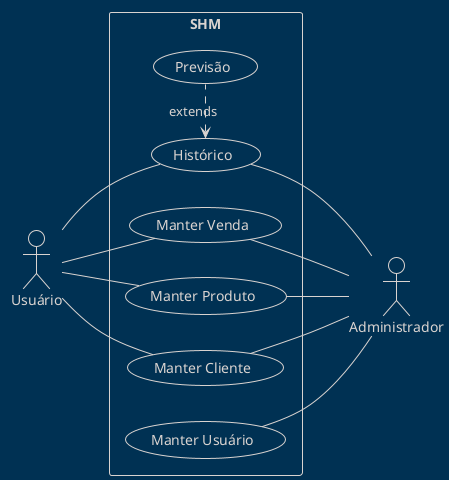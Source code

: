@startuml
!theme blueprint
left to right direction

actor "Administrador" as Admin
actor "Usuário" as User

rectangle SHM {
	Admin -up- (Manter Usuário)
	Admin -up- (Manter Cliente)
	Admin -up- (Manter Produto)
	Admin -up- (Manter Venda)
	Admin -up- (Histórico)
	(Histórico) <.right. (Previsão) : extends

	User -- (Manter Cliente)
	User -- (Manter Produto)
	User -- (Manter Venda)
	User -- (Histórico)
}
@enduml